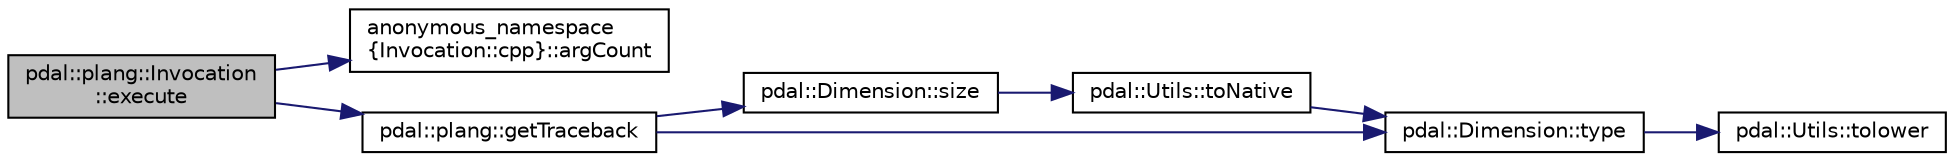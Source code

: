 digraph "pdal::plang::Invocation::execute"
{
  edge [fontname="Helvetica",fontsize="10",labelfontname="Helvetica",labelfontsize="10"];
  node [fontname="Helvetica",fontsize="10",shape=record];
  rankdir="LR";
  Node1 [label="pdal::plang::Invocation\l::execute",height=0.2,width=0.4,color="black", fillcolor="grey75", style="filled", fontcolor="black"];
  Node1 -> Node2 [color="midnightblue",fontsize="10",style="solid",fontname="Helvetica"];
  Node2 [label="anonymous_namespace\l\{Invocation::cpp\}::argCount",height=0.2,width=0.4,color="black", fillcolor="white", style="filled",URL="$namespaceanonymous__namespace_02Invocation_8cpp_03.html#aa4cf55d53dfdfba6f2db10729b46fe56"];
  Node1 -> Node3 [color="midnightblue",fontsize="10",style="solid",fontname="Helvetica"];
  Node3 [label="pdal::plang::getTraceback",height=0.2,width=0.4,color="black", fillcolor="white", style="filled",URL="$namespacepdal_1_1plang.html#a6204cabd4bae7a037b9cc90fa1ef90f1"];
  Node3 -> Node4 [color="midnightblue",fontsize="10",style="solid",fontname="Helvetica"];
  Node4 [label="pdal::Dimension::size",height=0.2,width=0.4,color="black", fillcolor="white", style="filled",URL="$namespacepdal_1_1Dimension.html#acf81dae9d5946f3a941f9df154b2329b"];
  Node4 -> Node5 [color="midnightblue",fontsize="10",style="solid",fontname="Helvetica"];
  Node5 [label="pdal::Utils::toNative",height=0.2,width=0.4,color="black", fillcolor="white", style="filled",URL="$namespacepdal_1_1Utils.html#a59253304d0f929e3a3ea00f09636002f"];
  Node5 -> Node6 [color="midnightblue",fontsize="10",style="solid",fontname="Helvetica"];
  Node6 [label="pdal::Dimension::type",height=0.2,width=0.4,color="black", fillcolor="white", style="filled",URL="$namespacepdal_1_1Dimension.html#a880d689fed54aa3ded6f88c9e058c5d2"];
  Node6 -> Node7 [color="midnightblue",fontsize="10",style="solid",fontname="Helvetica"];
  Node7 [label="pdal::Utils::tolower",height=0.2,width=0.4,color="black", fillcolor="white", style="filled",URL="$namespacepdal_1_1Utils.html#a5268937cf695835e55392f752dc02cb2"];
  Node3 -> Node6 [color="midnightblue",fontsize="10",style="solid",fontname="Helvetica"];
}
